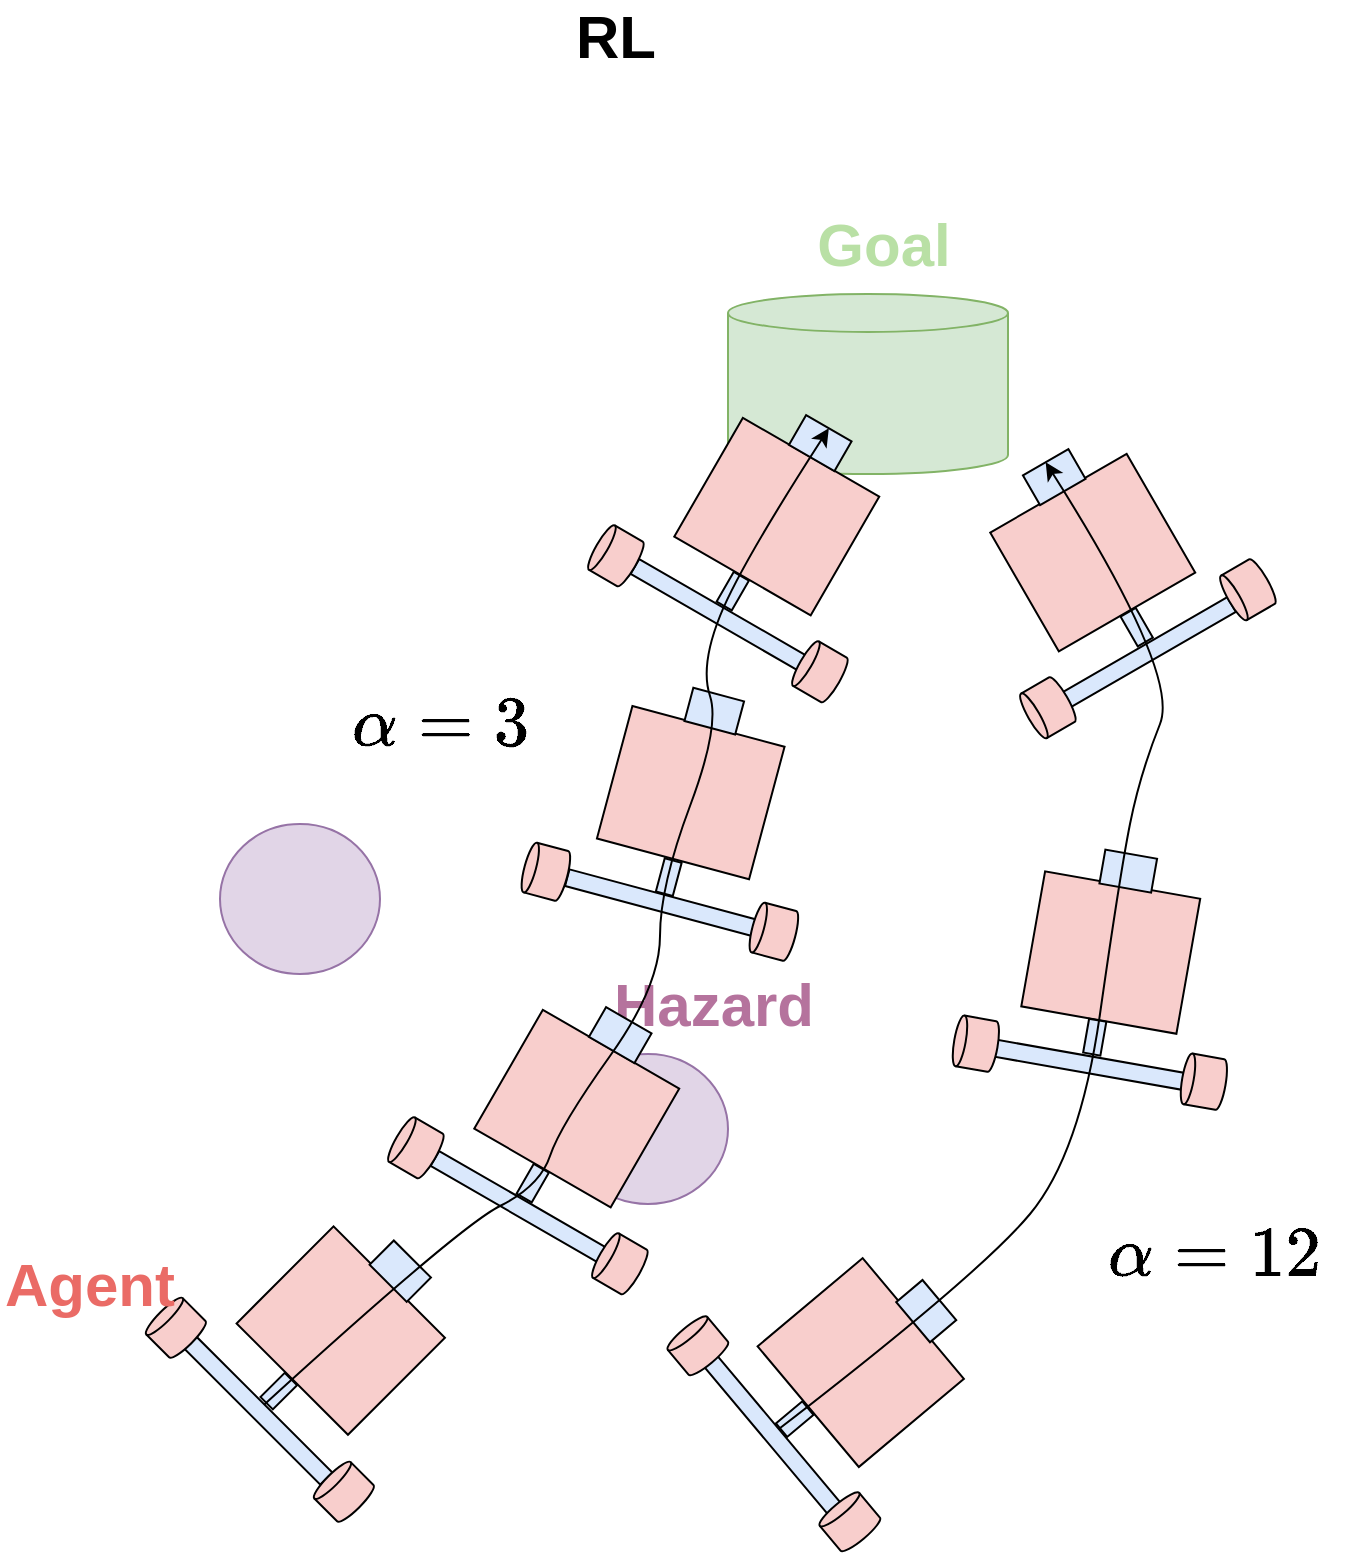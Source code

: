 <mxfile version="27.0.9">
  <diagram name="페이지-1" id="ge7ynudYH0SWpXRpJTb-">
    <mxGraphModel dx="1426" dy="800" grid="1" gridSize="10" guides="1" tooltips="1" connect="1" arrows="1" fold="1" page="1" pageScale="1" pageWidth="827" pageHeight="1169" math="1" shadow="0">
      <root>
        <mxCell id="0" />
        <mxCell id="1" parent="0" />
        <mxCell id="z2jNvW2etzvbWKpsCLM5-1" value="" style="group;rotation=-135;" parent="1" vertex="1" connectable="0">
          <mxGeometry x="170.004" y="769.003" width="140" height="120" as="geometry" />
        </mxCell>
        <mxCell id="z2jNvW2etzvbWKpsCLM5-2" value="" style="rounded=0;whiteSpace=wrap;html=1;fillColor=#f8cecc;strokeColor=default;rotation=-135;" parent="z2jNvW2etzvbWKpsCLM5-1" vertex="1">
          <mxGeometry x="41" y="19" width="78.75" height="68.571" as="geometry" />
        </mxCell>
        <mxCell id="z2jNvW2etzvbWKpsCLM5-3" value="" style="rounded=0;whiteSpace=wrap;html=1;fillColor=#dae8fc;strokeColor=default;rotation=-135;" parent="z2jNvW2etzvbWKpsCLM5-1" vertex="1">
          <mxGeometry x="97" y="15" width="26.25" height="17.143" as="geometry" />
        </mxCell>
        <mxCell id="z2jNvW2etzvbWKpsCLM5-4" value="" style="rounded=0;whiteSpace=wrap;html=1;fillColor=#dae8fc;strokeColor=default;rotation=-135;" parent="z2jNvW2etzvbWKpsCLM5-1" vertex="1">
          <mxGeometry x="45" y="75" width="8.75" height="17.143" as="geometry" />
        </mxCell>
        <mxCell id="z2jNvW2etzvbWKpsCLM5-5" value="" style="rounded=0;whiteSpace=wrap;html=1;fillColor=#dae8fc;strokeColor=default;rotation=-135;" parent="z2jNvW2etzvbWKpsCLM5-1" vertex="1">
          <mxGeometry x="-9" y="89" width="96.25" height="8.571" as="geometry" />
        </mxCell>
        <mxCell id="z2jNvW2etzvbWKpsCLM5-6" value="" style="shape=cylinder3;whiteSpace=wrap;html=1;boundedLbl=1;backgroundOutline=1;size=2.875;direction=south;fillColor=#f8cecc;strokeColor=default;rotation=-135;" parent="z2jNvW2etzvbWKpsCLM5-1" vertex="1">
          <mxGeometry x="-13" y="39" width="21.875" height="25.714" as="geometry" />
        </mxCell>
        <mxCell id="z2jNvW2etzvbWKpsCLM5-7" value="" style="shape=cylinder3;whiteSpace=wrap;html=1;boundedLbl=1;backgroundOutline=1;size=2.875;direction=south;fillColor=#f8cecc;strokeColor=default;rotation=-135;" parent="z2jNvW2etzvbWKpsCLM5-1" vertex="1">
          <mxGeometry x="71" y="121" width="21.875" height="25.714" as="geometry" />
        </mxCell>
        <mxCell id="z2jNvW2etzvbWKpsCLM5-8" value="" style="ellipse;whiteSpace=wrap;html=1;fillColor=#e1d5e7;strokeColor=#9673a6;" parent="1" vertex="1">
          <mxGeometry x="364" y="684" width="80" height="75" as="geometry" />
        </mxCell>
        <mxCell id="z2jNvW2etzvbWKpsCLM5-9" value="" style="shape=cylinder3;whiteSpace=wrap;html=1;boundedLbl=1;backgroundOutline=1;size=9.481;fillColor=#d5e8d4;strokeColor=#82b366;" parent="1" vertex="1">
          <mxGeometry x="444" y="304" width="140" height="90" as="geometry" />
        </mxCell>
        <mxCell id="z2jNvW2etzvbWKpsCLM5-10" value="Goal" style="text;html=1;align=center;verticalAlign=middle;whiteSpace=wrap;rounded=0;fontSize=30;fontColor=#B9E0A5;fontStyle=1" parent="1" vertex="1">
          <mxGeometry x="484" y="264" width="76" height="30" as="geometry" />
        </mxCell>
        <mxCell id="z2jNvW2etzvbWKpsCLM5-11" value="&lt;font style=&quot;color: rgb(234, 107, 102);&quot;&gt;Agent&lt;/font&gt;" style="text;html=1;align=center;verticalAlign=middle;whiteSpace=wrap;rounded=0;fontSize=30;fontColor=#B9E0A5;fontStyle=1" parent="1" vertex="1">
          <mxGeometry x="80" y="784" width="90" height="30" as="geometry" />
        </mxCell>
        <mxCell id="z2jNvW2etzvbWKpsCLM5-12" value="&lt;font style=&quot;color: rgb(181, 115, 157);&quot;&gt;Hazard&lt;/font&gt;" style="text;html=1;align=center;verticalAlign=middle;whiteSpace=wrap;rounded=0;fontSize=30;fontColor=#B9E0A5;fontStyle=1" parent="1" vertex="1">
          <mxGeometry x="384" y="644" width="106" height="30" as="geometry" />
        </mxCell>
        <mxCell id="z2jNvW2etzvbWKpsCLM5-13" value="" style="ellipse;whiteSpace=wrap;html=1;fillColor=#e1d5e7;strokeColor=#9673a6;" parent="1" vertex="1">
          <mxGeometry x="190" y="569" width="80" height="75" as="geometry" />
        </mxCell>
        <mxCell id="z2jNvW2etzvbWKpsCLM5-14" value="" style="group;rotation=-150;opacity=23;" parent="1" vertex="1" connectable="0">
          <mxGeometry x="289.996" y="660.002" width="140" height="120" as="geometry" />
        </mxCell>
        <mxCell id="z2jNvW2etzvbWKpsCLM5-15" value="" style="rounded=0;whiteSpace=wrap;html=1;fillColor=#f8cecc;strokeColor=default;rotation=-150;" parent="z2jNvW2etzvbWKpsCLM5-14" vertex="1">
          <mxGeometry x="39" y="17" width="78.75" height="68.571" as="geometry" />
        </mxCell>
        <mxCell id="z2jNvW2etzvbWKpsCLM5-16" value="" style="rounded=0;whiteSpace=wrap;html=1;fillColor=#dae8fc;strokeColor=default;rotation=-150;" parent="z2jNvW2etzvbWKpsCLM5-14" vertex="1">
          <mxGeometry x="87" y="6" width="26.25" height="17.143" as="geometry" />
        </mxCell>
        <mxCell id="z2jNvW2etzvbWKpsCLM5-17" value="" style="rounded=0;whiteSpace=wrap;html=1;fillColor=#dae8fc;strokeColor=default;rotation=-150;" parent="z2jNvW2etzvbWKpsCLM5-14" vertex="1">
          <mxGeometry x="52" y="80" width="8.75" height="17.143" as="geometry" />
        </mxCell>
        <mxCell id="z2jNvW2etzvbWKpsCLM5-18" value="" style="rounded=0;whiteSpace=wrap;html=1;fillColor=#dae8fc;strokeColor=default;rotation=-150;" parent="z2jNvW2etzvbWKpsCLM5-14" vertex="1">
          <mxGeometry x="1" y="96" width="96.25" height="8.571" as="geometry" />
        </mxCell>
        <mxCell id="z2jNvW2etzvbWKpsCLM5-19" value="" style="shape=cylinder3;whiteSpace=wrap;html=1;boundedLbl=1;backgroundOutline=1;size=2.875;direction=south;fillColor=#f8cecc;strokeColor=default;rotation=-150;" parent="z2jNvW2etzvbWKpsCLM5-14" vertex="1">
          <mxGeometry x="-13" y="58" width="21.875" height="25.714" as="geometry" />
        </mxCell>
        <mxCell id="z2jNvW2etzvbWKpsCLM5-20" value="" style="shape=cylinder3;whiteSpace=wrap;html=1;boundedLbl=1;backgroundOutline=1;size=2.875;direction=south;fillColor=#f8cecc;strokeColor=default;rotation=-150;" parent="z2jNvW2etzvbWKpsCLM5-14" vertex="1">
          <mxGeometry x="89" y="116" width="21.875" height="25.714" as="geometry" />
        </mxCell>
        <mxCell id="z2jNvW2etzvbWKpsCLM5-21" value="" style="group;rotation=-165;opacity=23;" parent="1" vertex="1" connectable="0">
          <mxGeometry x="350.002" y="504.002" width="140" height="120" as="geometry" />
        </mxCell>
        <mxCell id="z2jNvW2etzvbWKpsCLM5-22" value="" style="rounded=0;whiteSpace=wrap;html=1;fillColor=#f8cecc;strokeColor=default;rotation=-165;" parent="z2jNvW2etzvbWKpsCLM5-21" vertex="1">
          <mxGeometry x="36" y="15" width="78.75" height="68.571" as="geometry" />
        </mxCell>
        <mxCell id="z2jNvW2etzvbWKpsCLM5-23" value="" style="rounded=0;whiteSpace=wrap;html=1;fillColor=#dae8fc;strokeColor=default;rotation=-165;" parent="z2jNvW2etzvbWKpsCLM5-21" vertex="1">
          <mxGeometry x="74" width="26.25" height="17.143" as="geometry" />
        </mxCell>
        <mxCell id="z2jNvW2etzvbWKpsCLM5-24" value="" style="rounded=0;whiteSpace=wrap;html=1;fillColor=#dae8fc;strokeColor=default;rotation=-165;" parent="z2jNvW2etzvbWKpsCLM5-21" vertex="1">
          <mxGeometry x="60" y="83" width="8.75" height="17.143" as="geometry" />
        </mxCell>
        <mxCell id="z2jNvW2etzvbWKpsCLM5-25" value="" style="rounded=0;whiteSpace=wrap;html=1;fillColor=#dae8fc;strokeColor=default;rotation=-165;" parent="z2jNvW2etzvbWKpsCLM5-21" vertex="1">
          <mxGeometry x="12" y="100" width="96.25" height="8.571" as="geometry" />
        </mxCell>
        <mxCell id="z2jNvW2etzvbWKpsCLM5-26" value="" style="shape=cylinder3;whiteSpace=wrap;html=1;boundedLbl=1;backgroundOutline=1;size=2.875;direction=south;fillColor=#f8cecc;strokeColor=default;rotation=-165;" parent="z2jNvW2etzvbWKpsCLM5-21" vertex="1">
          <mxGeometry x="-8" y="76" width="21.875" height="25.714" as="geometry" />
        </mxCell>
        <mxCell id="z2jNvW2etzvbWKpsCLM5-27" value="" style="shape=cylinder3;whiteSpace=wrap;html=1;boundedLbl=1;backgroundOutline=1;size=2.875;direction=south;fillColor=#f8cecc;strokeColor=default;rotation=-165;" parent="z2jNvW2etzvbWKpsCLM5-21" vertex="1">
          <mxGeometry x="106" y="106" width="21.875" height="25.714" as="geometry" />
        </mxCell>
        <mxCell id="z2jNvW2etzvbWKpsCLM5-28" value="" style="group;rotation=-150;opacity=23;" parent="1" vertex="1" connectable="0">
          <mxGeometry x="390.004" y="364.003" width="140" height="120" as="geometry" />
        </mxCell>
        <mxCell id="z2jNvW2etzvbWKpsCLM5-29" value="" style="rounded=0;whiteSpace=wrap;html=1;fillColor=#f8cecc;strokeColor=default;rotation=-150;" parent="z2jNvW2etzvbWKpsCLM5-28" vertex="1">
          <mxGeometry x="39" y="17" width="78.75" height="68.571" as="geometry" />
        </mxCell>
        <mxCell id="z2jNvW2etzvbWKpsCLM5-30" value="" style="rounded=0;whiteSpace=wrap;html=1;fillColor=#dae8fc;strokeColor=default;rotation=-150;" parent="z2jNvW2etzvbWKpsCLM5-28" vertex="1">
          <mxGeometry x="87" y="6" width="26.25" height="17.143" as="geometry" />
        </mxCell>
        <mxCell id="z2jNvW2etzvbWKpsCLM5-31" value="" style="rounded=0;whiteSpace=wrap;html=1;fillColor=#dae8fc;strokeColor=default;rotation=-150;" parent="z2jNvW2etzvbWKpsCLM5-28" vertex="1">
          <mxGeometry x="52" y="80" width="8.75" height="17.143" as="geometry" />
        </mxCell>
        <mxCell id="z2jNvW2etzvbWKpsCLM5-32" value="" style="rounded=0;whiteSpace=wrap;html=1;fillColor=#dae8fc;strokeColor=default;rotation=-150;" parent="z2jNvW2etzvbWKpsCLM5-28" vertex="1">
          <mxGeometry x="1" y="96" width="96.25" height="8.571" as="geometry" />
        </mxCell>
        <mxCell id="z2jNvW2etzvbWKpsCLM5-33" value="" style="shape=cylinder3;whiteSpace=wrap;html=1;boundedLbl=1;backgroundOutline=1;size=2.875;direction=south;fillColor=#f8cecc;strokeColor=default;rotation=-150;" parent="z2jNvW2etzvbWKpsCLM5-28" vertex="1">
          <mxGeometry x="-13" y="58" width="21.875" height="25.714" as="geometry" />
        </mxCell>
        <mxCell id="z2jNvW2etzvbWKpsCLM5-34" value="" style="shape=cylinder3;whiteSpace=wrap;html=1;boundedLbl=1;backgroundOutline=1;size=2.875;direction=south;fillColor=#f8cecc;strokeColor=default;rotation=-150;" parent="z2jNvW2etzvbWKpsCLM5-28" vertex="1">
          <mxGeometry x="89" y="116" width="21.875" height="25.714" as="geometry" />
        </mxCell>
        <mxCell id="z2jNvW2etzvbWKpsCLM5-35" value="" style="group;rotation=-130;" parent="1" vertex="1" connectable="0">
          <mxGeometry x="429.996" y="784.002" width="140" height="120" as="geometry" />
        </mxCell>
        <mxCell id="z2jNvW2etzvbWKpsCLM5-36" value="" style="rounded=0;whiteSpace=wrap;html=1;fillColor=#f8cecc;strokeColor=default;rotation=-130;" parent="z2jNvW2etzvbWKpsCLM5-35" vertex="1">
          <mxGeometry x="41" y="20" width="78.75" height="68.571" as="geometry" />
        </mxCell>
        <mxCell id="z2jNvW2etzvbWKpsCLM5-37" value="" style="rounded=0;whiteSpace=wrap;html=1;fillColor=#dae8fc;strokeColor=default;rotation=-130;" parent="z2jNvW2etzvbWKpsCLM5-35" vertex="1">
          <mxGeometry x="100" y="20" width="26.25" height="17.143" as="geometry" />
        </mxCell>
        <mxCell id="z2jNvW2etzvbWKpsCLM5-38" value="" style="rounded=0;whiteSpace=wrap;html=1;fillColor=#dae8fc;strokeColor=default;rotation=-130;" parent="z2jNvW2etzvbWKpsCLM5-35" vertex="1">
          <mxGeometry x="43" y="74" width="8.75" height="17.143" as="geometry" />
        </mxCell>
        <mxCell id="z2jNvW2etzvbWKpsCLM5-39" value="" style="rounded=0;whiteSpace=wrap;html=1;fillColor=#dae8fc;strokeColor=default;rotation=-130;" parent="z2jNvW2etzvbWKpsCLM5-35" vertex="1">
          <mxGeometry x="-12" y="86" width="96.25" height="8.571" as="geometry" />
        </mxCell>
        <mxCell id="z2jNvW2etzvbWKpsCLM5-40" value="" style="shape=cylinder3;whiteSpace=wrap;html=1;boundedLbl=1;backgroundOutline=1;size=2.875;direction=south;fillColor=#f8cecc;strokeColor=default;rotation=-130;" parent="z2jNvW2etzvbWKpsCLM5-35" vertex="1">
          <mxGeometry x="-12" y="33" width="21.875" height="25.714" as="geometry" />
        </mxCell>
        <mxCell id="z2jNvW2etzvbWKpsCLM5-41" value="" style="shape=cylinder3;whiteSpace=wrap;html=1;boundedLbl=1;backgroundOutline=1;size=2.875;direction=south;fillColor=#f8cecc;strokeColor=default;rotation=-130;" parent="z2jNvW2etzvbWKpsCLM5-35" vertex="1">
          <mxGeometry x="64" y="121" width="21.875" height="25.714" as="geometry" />
        </mxCell>
        <mxCell id="z2jNvW2etzvbWKpsCLM5-43" value="" style="group;rotation=-170;" parent="1" vertex="1" connectable="0">
          <mxGeometry x="560.998" y="584.0" width="140" height="120" as="geometry" />
        </mxCell>
        <mxCell id="z2jNvW2etzvbWKpsCLM5-44" value="" style="rounded=0;whiteSpace=wrap;html=1;fillColor=#f8cecc;strokeColor=default;rotation=-170;" parent="z2jNvW2etzvbWKpsCLM5-43" vertex="1">
          <mxGeometry x="35" y="15" width="78.75" height="68.571" as="geometry" />
        </mxCell>
        <mxCell id="z2jNvW2etzvbWKpsCLM5-45" value="" style="rounded=0;whiteSpace=wrap;html=1;fillColor=#dae8fc;strokeColor=default;rotation=-170;" parent="z2jNvW2etzvbWKpsCLM5-43" vertex="1">
          <mxGeometry x="70" width="26.25" height="17.143" as="geometry" />
        </mxCell>
        <mxCell id="z2jNvW2etzvbWKpsCLM5-46" value="" style="rounded=0;whiteSpace=wrap;html=1;fillColor=#dae8fc;strokeColor=default;rotation=-170;" parent="z2jNvW2etzvbWKpsCLM5-43" vertex="1">
          <mxGeometry x="62" y="83" width="8.75" height="17.143" as="geometry" />
        </mxCell>
        <mxCell id="z2jNvW2etzvbWKpsCLM5-47" value="" style="rounded=0;whiteSpace=wrap;html=1;fillColor=#dae8fc;strokeColor=default;rotation=-170;" parent="z2jNvW2etzvbWKpsCLM5-43" vertex="1">
          <mxGeometry x="15" y="101" width="96.25" height="8.571" as="geometry" />
        </mxCell>
        <mxCell id="z2jNvW2etzvbWKpsCLM5-48" value="" style="shape=cylinder3;whiteSpace=wrap;html=1;boundedLbl=1;backgroundOutline=1;size=2.875;direction=south;fillColor=#f8cecc;strokeColor=default;rotation=-170;" parent="z2jNvW2etzvbWKpsCLM5-43" vertex="1">
          <mxGeometry x="-4" y="82" width="21.875" height="25.714" as="geometry" />
        </mxCell>
        <mxCell id="z2jNvW2etzvbWKpsCLM5-49" value="" style="shape=cylinder3;whiteSpace=wrap;html=1;boundedLbl=1;backgroundOutline=1;size=2.875;direction=south;fillColor=#f8cecc;strokeColor=default;rotation=-170;" parent="z2jNvW2etzvbWKpsCLM5-43" vertex="1">
          <mxGeometry x="110" y="101" width="21.875" height="25.714" as="geometry" />
        </mxCell>
        <mxCell id="z2jNvW2etzvbWKpsCLM5-50" value="" style="group;rotation=-210;" parent="1" vertex="1" connectable="0">
          <mxGeometry x="559.995" y="384.004" width="140" height="120" as="geometry" />
        </mxCell>
        <mxCell id="z2jNvW2etzvbWKpsCLM5-51" value="" style="rounded=0;whiteSpace=wrap;html=1;fillColor=#f8cecc;strokeColor=default;rotation=-210;" parent="z2jNvW2etzvbWKpsCLM5-50" vertex="1">
          <mxGeometry x="27" y="15" width="78.75" height="68.571" as="geometry" />
        </mxCell>
        <mxCell id="z2jNvW2etzvbWKpsCLM5-52" value="" style="rounded=0;whiteSpace=wrap;html=1;fillColor=#dae8fc;strokeColor=default;rotation=-210;" parent="z2jNvW2etzvbWKpsCLM5-50" vertex="1">
          <mxGeometry x="34" y="3" width="26.25" height="17.143" as="geometry" />
        </mxCell>
        <mxCell id="z2jNvW2etzvbWKpsCLM5-53" value="" style="rounded=0;whiteSpace=wrap;html=1;fillColor=#dae8fc;strokeColor=default;rotation=-210;" parent="z2jNvW2etzvbWKpsCLM5-50" vertex="1">
          <mxGeometry x="84" y="78" width="8.75" height="17.143" as="geometry" />
        </mxCell>
        <mxCell id="z2jNvW2etzvbWKpsCLM5-54" value="" style="rounded=0;whiteSpace=wrap;html=1;fillColor=#dae8fc;strokeColor=default;rotation=-210;" parent="z2jNvW2etzvbWKpsCLM5-50" vertex="1">
          <mxGeometry x="46" y="95" width="96.25" height="8.571" as="geometry" />
        </mxCell>
        <mxCell id="z2jNvW2etzvbWKpsCLM5-55" value="" style="shape=cylinder3;whiteSpace=wrap;html=1;boundedLbl=1;backgroundOutline=1;size=2.875;direction=south;fillColor=#f8cecc;strokeColor=default;rotation=-210;" parent="z2jNvW2etzvbWKpsCLM5-50" vertex="1">
          <mxGeometry x="33" y="114" width="21.875" height="25.714" as="geometry" />
        </mxCell>
        <mxCell id="z2jNvW2etzvbWKpsCLM5-56" value="" style="shape=cylinder3;whiteSpace=wrap;html=1;boundedLbl=1;backgroundOutline=1;size=2.875;direction=south;fillColor=#f8cecc;strokeColor=default;rotation=-210;" parent="z2jNvW2etzvbWKpsCLM5-50" vertex="1">
          <mxGeometry x="133" y="55" width="21.875" height="25.714" as="geometry" />
        </mxCell>
        <mxCell id="z2jNvW2etzvbWKpsCLM5-60" value="" style="curved=1;endArrow=classic;html=1;rounded=0;exitX=0.5;exitY=1;exitDx=0;exitDy=0;entryX=0.5;entryY=1;entryDx=0;entryDy=0;" parent="1" source="z2jNvW2etzvbWKpsCLM5-39" target="z2jNvW2etzvbWKpsCLM5-52" edge="1">
          <mxGeometry width="50" height="50" relative="1" as="geometry">
            <mxPoint x="584" y="794" as="sourcePoint" />
            <mxPoint x="634" y="744" as="targetPoint" />
            <Array as="points">
              <mxPoint x="570" y="794" />
              <mxPoint x="620" y="734" />
              <mxPoint x="640" y="594" />
              <mxPoint x="650" y="544" />
              <mxPoint x="670" y="494" />
            </Array>
          </mxGeometry>
        </mxCell>
        <mxCell id="z2jNvW2etzvbWKpsCLM5-64" value="`\alpha=3`" style="text;html=1;align=center;verticalAlign=middle;whiteSpace=wrap;rounded=0;fontSize=30;" parent="1" vertex="1">
          <mxGeometry x="250" y="504" width="100" height="30" as="geometry" />
        </mxCell>
        <mxCell id="z2jNvW2etzvbWKpsCLM5-65" style="edgeStyle=orthogonalEdgeStyle;rounded=0;orthogonalLoop=1;jettySize=auto;html=1;exitX=0.5;exitY=1;exitDx=0;exitDy=0;" parent="1" source="z2jNvW2etzvbWKpsCLM5-64" target="z2jNvW2etzvbWKpsCLM5-64" edge="1">
          <mxGeometry relative="1" as="geometry" />
        </mxCell>
        <mxCell id="z2jNvW2etzvbWKpsCLM5-66" value="`\alpha=12`" style="text;html=1;align=center;verticalAlign=middle;whiteSpace=wrap;rounded=0;fontSize=30;" parent="1" vertex="1">
          <mxGeometry x="627" y="769" width="120" height="30" as="geometry" />
        </mxCell>
        <mxCell id="z2jNvW2etzvbWKpsCLM5-68" value="&lt;font style=&quot;color: rgb(0, 0, 0);&quot;&gt;RL&lt;/font&gt;" style="text;html=1;align=center;verticalAlign=middle;whiteSpace=wrap;rounded=0;fontSize=30;fontColor=#B9E0A5;fontStyle=1" parent="1" vertex="1">
          <mxGeometry x="350" y="160" width="76" height="30" as="geometry" />
        </mxCell>
        <mxCell id="z2jNvW2etzvbWKpsCLM5-72" value="" style="curved=1;endArrow=classic;html=1;rounded=0;exitX=0.5;exitY=1;exitDx=0;exitDy=0;entryX=0.5;entryY=1;entryDx=0;entryDy=0;" parent="1" source="z2jNvW2etzvbWKpsCLM5-5" target="z2jNvW2etzvbWKpsCLM5-30" edge="1">
          <mxGeometry width="50" height="50" relative="1" as="geometry">
            <mxPoint x="160" y="630" as="sourcePoint" />
            <mxPoint x="210" y="580" as="targetPoint" />
            <Array as="points">
              <mxPoint x="310" y="770" />
              <mxPoint x="350" y="750" />
              <mxPoint x="360" y="720" />
              <mxPoint x="410" y="650" />
              <mxPoint x="410" y="600" />
              <mxPoint x="440" y="520" />
              <mxPoint x="430" y="490" />
              <mxPoint x="450" y="440" />
            </Array>
          </mxGeometry>
        </mxCell>
      </root>
    </mxGraphModel>
  </diagram>
</mxfile>
